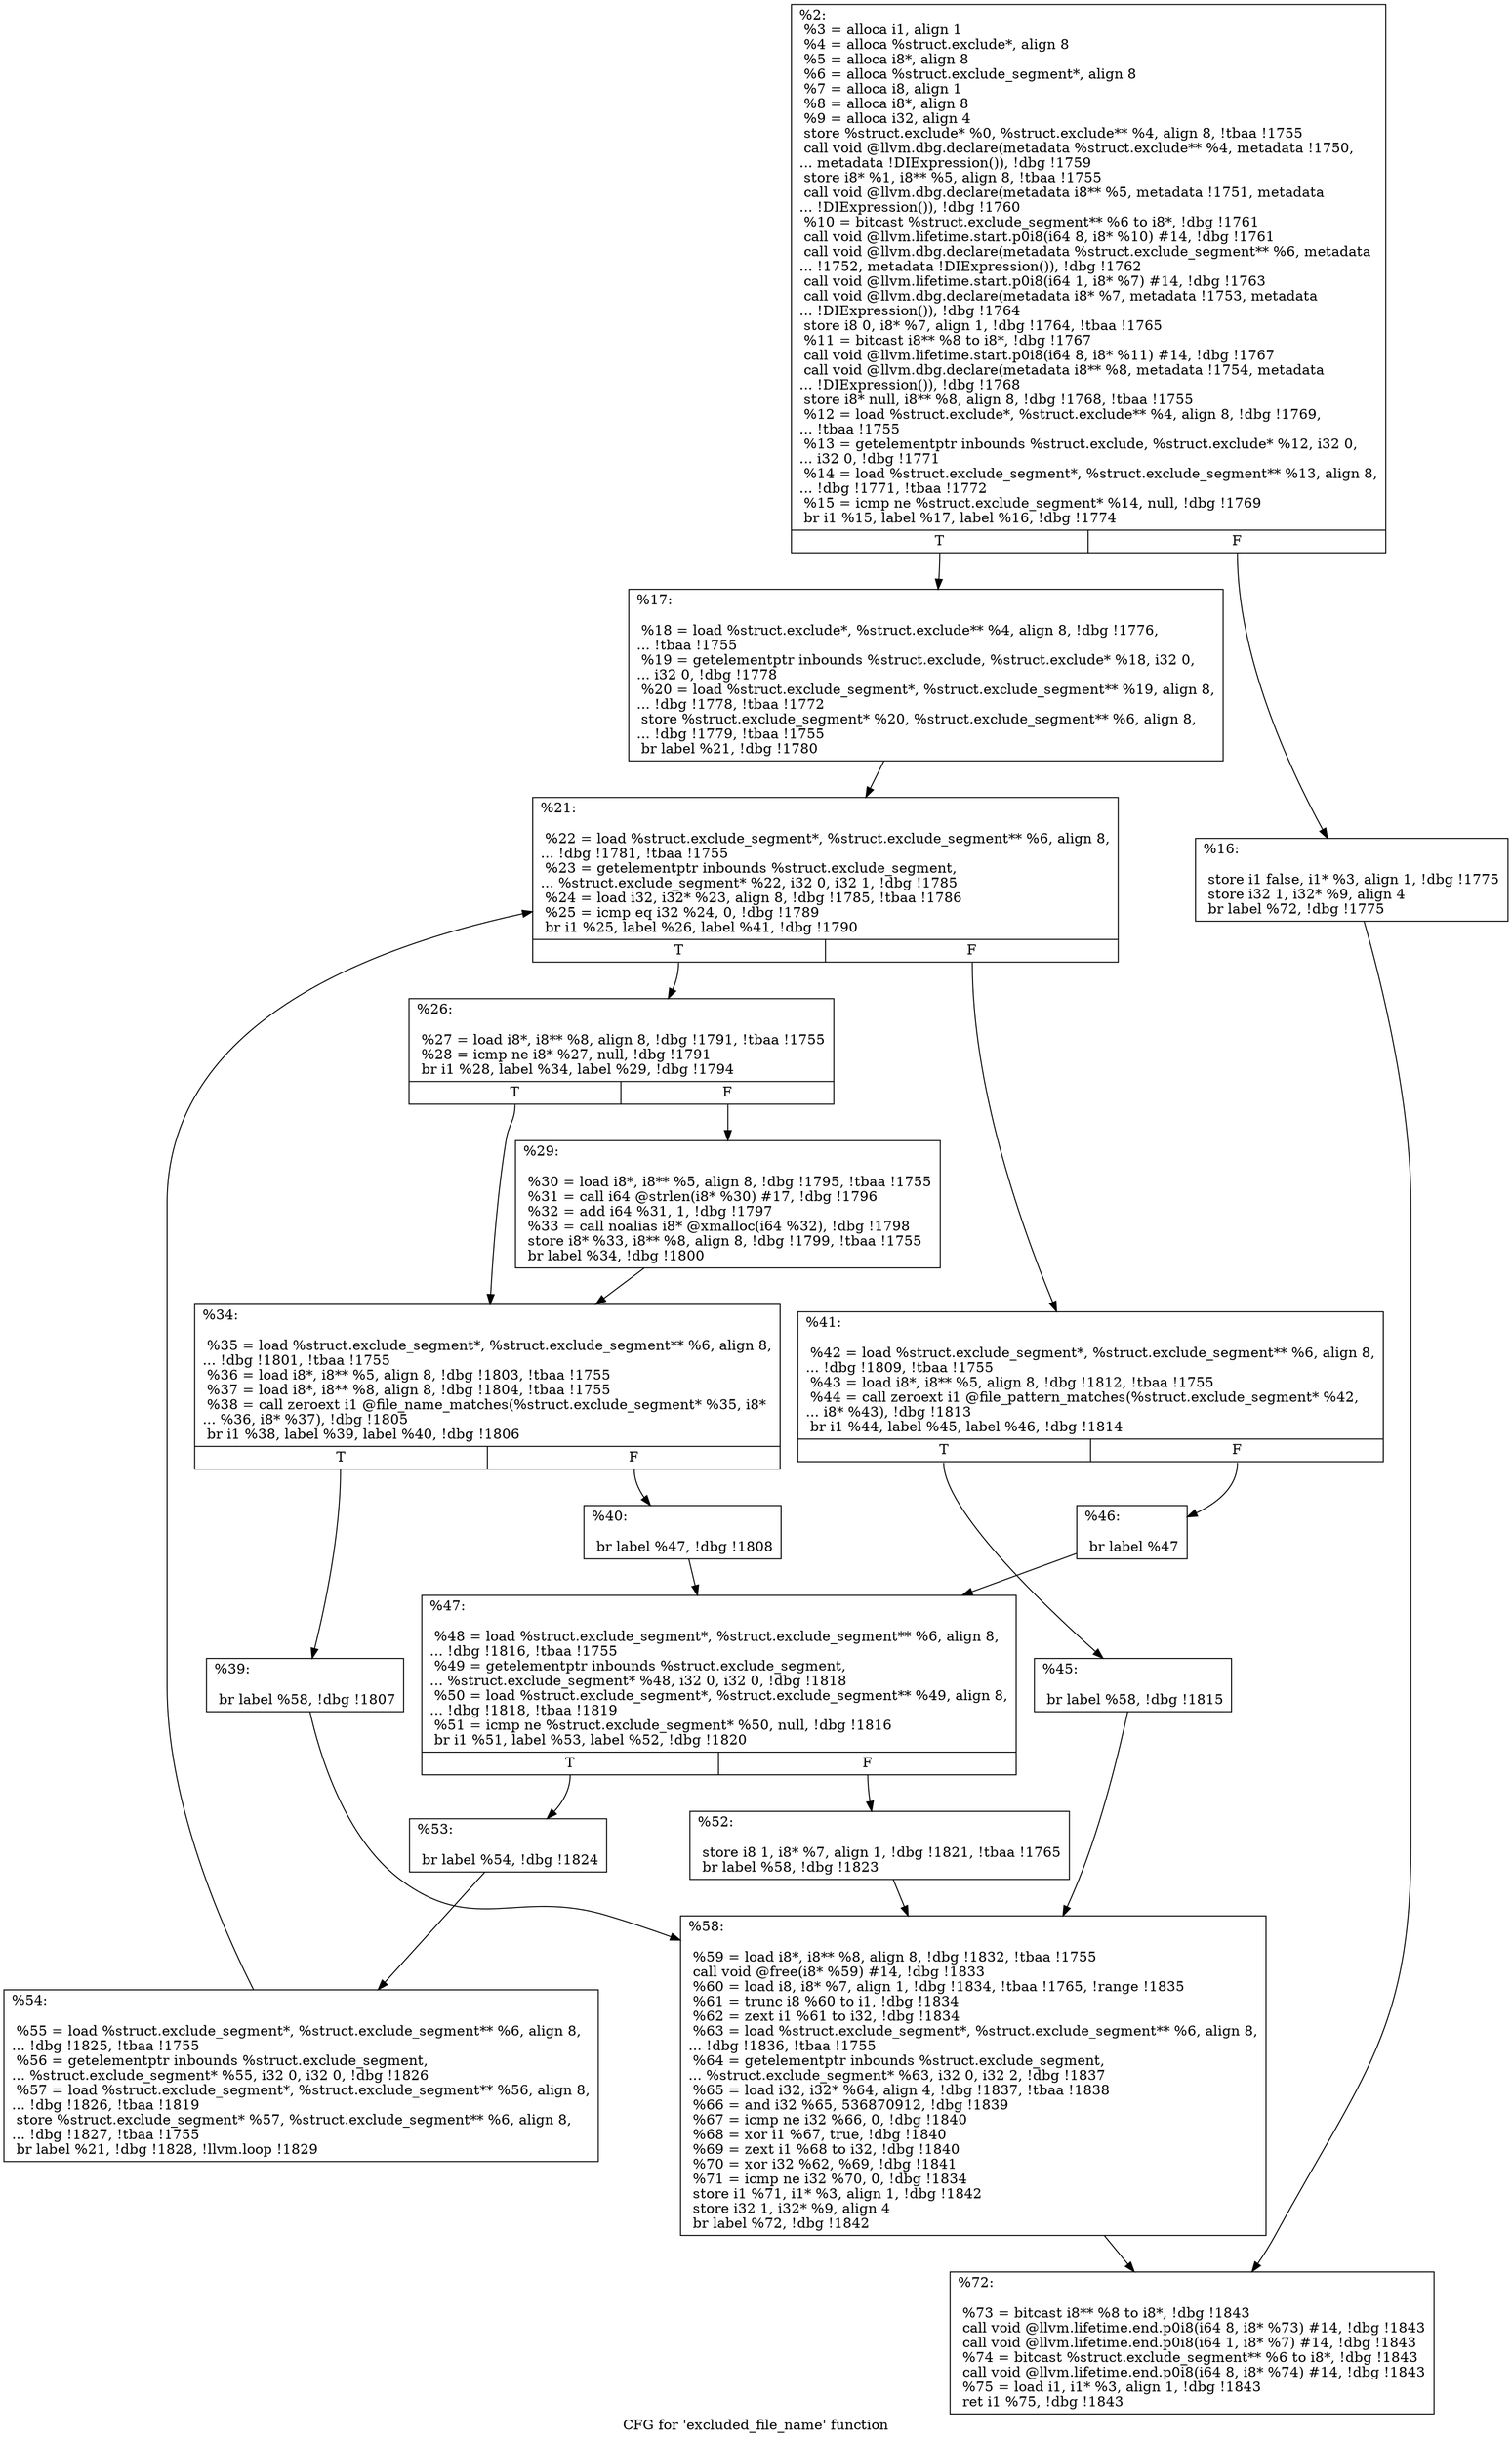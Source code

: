 digraph "CFG for 'excluded_file_name' function" {
	label="CFG for 'excluded_file_name' function";

	Node0x289d9f0 [shape=record,label="{%2:\l  %3 = alloca i1, align 1\l  %4 = alloca %struct.exclude*, align 8\l  %5 = alloca i8*, align 8\l  %6 = alloca %struct.exclude_segment*, align 8\l  %7 = alloca i8, align 1\l  %8 = alloca i8*, align 8\l  %9 = alloca i32, align 4\l  store %struct.exclude* %0, %struct.exclude** %4, align 8, !tbaa !1755\l  call void @llvm.dbg.declare(metadata %struct.exclude** %4, metadata !1750,\l... metadata !DIExpression()), !dbg !1759\l  store i8* %1, i8** %5, align 8, !tbaa !1755\l  call void @llvm.dbg.declare(metadata i8** %5, metadata !1751, metadata\l... !DIExpression()), !dbg !1760\l  %10 = bitcast %struct.exclude_segment** %6 to i8*, !dbg !1761\l  call void @llvm.lifetime.start.p0i8(i64 8, i8* %10) #14, !dbg !1761\l  call void @llvm.dbg.declare(metadata %struct.exclude_segment** %6, metadata\l... !1752, metadata !DIExpression()), !dbg !1762\l  call void @llvm.lifetime.start.p0i8(i64 1, i8* %7) #14, !dbg !1763\l  call void @llvm.dbg.declare(metadata i8* %7, metadata !1753, metadata\l... !DIExpression()), !dbg !1764\l  store i8 0, i8* %7, align 1, !dbg !1764, !tbaa !1765\l  %11 = bitcast i8** %8 to i8*, !dbg !1767\l  call void @llvm.lifetime.start.p0i8(i64 8, i8* %11) #14, !dbg !1767\l  call void @llvm.dbg.declare(metadata i8** %8, metadata !1754, metadata\l... !DIExpression()), !dbg !1768\l  store i8* null, i8** %8, align 8, !dbg !1768, !tbaa !1755\l  %12 = load %struct.exclude*, %struct.exclude** %4, align 8, !dbg !1769,\l... !tbaa !1755\l  %13 = getelementptr inbounds %struct.exclude, %struct.exclude* %12, i32 0,\l... i32 0, !dbg !1771\l  %14 = load %struct.exclude_segment*, %struct.exclude_segment** %13, align 8,\l... !dbg !1771, !tbaa !1772\l  %15 = icmp ne %struct.exclude_segment* %14, null, !dbg !1769\l  br i1 %15, label %17, label %16, !dbg !1774\l|{<s0>T|<s1>F}}"];
	Node0x289d9f0:s0 -> Node0x289db90;
	Node0x289d9f0:s1 -> Node0x289db40;
	Node0x289db40 [shape=record,label="{%16:\l\l  store i1 false, i1* %3, align 1, !dbg !1775\l  store i32 1, i32* %9, align 4\l  br label %72, !dbg !1775\l}"];
	Node0x289db40 -> Node0x289e040;
	Node0x289db90 [shape=record,label="{%17:\l\l  %18 = load %struct.exclude*, %struct.exclude** %4, align 8, !dbg !1776,\l... !tbaa !1755\l  %19 = getelementptr inbounds %struct.exclude, %struct.exclude* %18, i32 0,\l... i32 0, !dbg !1778\l  %20 = load %struct.exclude_segment*, %struct.exclude_segment** %19, align 8,\l... !dbg !1778, !tbaa !1772\l  store %struct.exclude_segment* %20, %struct.exclude_segment** %6, align 8,\l... !dbg !1779, !tbaa !1755\l  br label %21, !dbg !1780\l}"];
	Node0x289db90 -> Node0x289dbe0;
	Node0x289dbe0 [shape=record,label="{%21:\l\l  %22 = load %struct.exclude_segment*, %struct.exclude_segment** %6, align 8,\l... !dbg !1781, !tbaa !1755\l  %23 = getelementptr inbounds %struct.exclude_segment,\l... %struct.exclude_segment* %22, i32 0, i32 1, !dbg !1785\l  %24 = load i32, i32* %23, align 8, !dbg !1785, !tbaa !1786\l  %25 = icmp eq i32 %24, 0, !dbg !1789\l  br i1 %25, label %26, label %41, !dbg !1790\l|{<s0>T|<s1>F}}"];
	Node0x289dbe0:s0 -> Node0x289dc30;
	Node0x289dbe0:s1 -> Node0x289ddc0;
	Node0x289dc30 [shape=record,label="{%26:\l\l  %27 = load i8*, i8** %8, align 8, !dbg !1791, !tbaa !1755\l  %28 = icmp ne i8* %27, null, !dbg !1791\l  br i1 %28, label %34, label %29, !dbg !1794\l|{<s0>T|<s1>F}}"];
	Node0x289dc30:s0 -> Node0x289dcd0;
	Node0x289dc30:s1 -> Node0x289dc80;
	Node0x289dc80 [shape=record,label="{%29:\l\l  %30 = load i8*, i8** %5, align 8, !dbg !1795, !tbaa !1755\l  %31 = call i64 @strlen(i8* %30) #17, !dbg !1796\l  %32 = add i64 %31, 1, !dbg !1797\l  %33 = call noalias i8* @xmalloc(i64 %32), !dbg !1798\l  store i8* %33, i8** %8, align 8, !dbg !1799, !tbaa !1755\l  br label %34, !dbg !1800\l}"];
	Node0x289dc80 -> Node0x289dcd0;
	Node0x289dcd0 [shape=record,label="{%34:\l\l  %35 = load %struct.exclude_segment*, %struct.exclude_segment** %6, align 8,\l... !dbg !1801, !tbaa !1755\l  %36 = load i8*, i8** %5, align 8, !dbg !1803, !tbaa !1755\l  %37 = load i8*, i8** %8, align 8, !dbg !1804, !tbaa !1755\l  %38 = call zeroext i1 @file_name_matches(%struct.exclude_segment* %35, i8*\l... %36, i8* %37), !dbg !1805\l  br i1 %38, label %39, label %40, !dbg !1806\l|{<s0>T|<s1>F}}"];
	Node0x289dcd0:s0 -> Node0x289dd20;
	Node0x289dcd0:s1 -> Node0x289dd70;
	Node0x289dd20 [shape=record,label="{%39:\l\l  br label %58, !dbg !1807\l}"];
	Node0x289dd20 -> Node0x289dff0;
	Node0x289dd70 [shape=record,label="{%40:\l\l  br label %47, !dbg !1808\l}"];
	Node0x289dd70 -> Node0x289deb0;
	Node0x289ddc0 [shape=record,label="{%41:\l\l  %42 = load %struct.exclude_segment*, %struct.exclude_segment** %6, align 8,\l... !dbg !1809, !tbaa !1755\l  %43 = load i8*, i8** %5, align 8, !dbg !1812, !tbaa !1755\l  %44 = call zeroext i1 @file_pattern_matches(%struct.exclude_segment* %42,\l... i8* %43), !dbg !1813\l  br i1 %44, label %45, label %46, !dbg !1814\l|{<s0>T|<s1>F}}"];
	Node0x289ddc0:s0 -> Node0x289de10;
	Node0x289ddc0:s1 -> Node0x289de60;
	Node0x289de10 [shape=record,label="{%45:\l\l  br label %58, !dbg !1815\l}"];
	Node0x289de10 -> Node0x289dff0;
	Node0x289de60 [shape=record,label="{%46:\l\l  br label %47\l}"];
	Node0x289de60 -> Node0x289deb0;
	Node0x289deb0 [shape=record,label="{%47:\l\l  %48 = load %struct.exclude_segment*, %struct.exclude_segment** %6, align 8,\l... !dbg !1816, !tbaa !1755\l  %49 = getelementptr inbounds %struct.exclude_segment,\l... %struct.exclude_segment* %48, i32 0, i32 0, !dbg !1818\l  %50 = load %struct.exclude_segment*, %struct.exclude_segment** %49, align 8,\l... !dbg !1818, !tbaa !1819\l  %51 = icmp ne %struct.exclude_segment* %50, null, !dbg !1816\l  br i1 %51, label %53, label %52, !dbg !1820\l|{<s0>T|<s1>F}}"];
	Node0x289deb0:s0 -> Node0x289df50;
	Node0x289deb0:s1 -> Node0x289df00;
	Node0x289df00 [shape=record,label="{%52:\l\l  store i8 1, i8* %7, align 1, !dbg !1821, !tbaa !1765\l  br label %58, !dbg !1823\l}"];
	Node0x289df00 -> Node0x289dff0;
	Node0x289df50 [shape=record,label="{%53:\l\l  br label %54, !dbg !1824\l}"];
	Node0x289df50 -> Node0x289dfa0;
	Node0x289dfa0 [shape=record,label="{%54:\l\l  %55 = load %struct.exclude_segment*, %struct.exclude_segment** %6, align 8,\l... !dbg !1825, !tbaa !1755\l  %56 = getelementptr inbounds %struct.exclude_segment,\l... %struct.exclude_segment* %55, i32 0, i32 0, !dbg !1826\l  %57 = load %struct.exclude_segment*, %struct.exclude_segment** %56, align 8,\l... !dbg !1826, !tbaa !1819\l  store %struct.exclude_segment* %57, %struct.exclude_segment** %6, align 8,\l... !dbg !1827, !tbaa !1755\l  br label %21, !dbg !1828, !llvm.loop !1829\l}"];
	Node0x289dfa0 -> Node0x289dbe0;
	Node0x289dff0 [shape=record,label="{%58:\l\l  %59 = load i8*, i8** %8, align 8, !dbg !1832, !tbaa !1755\l  call void @free(i8* %59) #14, !dbg !1833\l  %60 = load i8, i8* %7, align 1, !dbg !1834, !tbaa !1765, !range !1835\l  %61 = trunc i8 %60 to i1, !dbg !1834\l  %62 = zext i1 %61 to i32, !dbg !1834\l  %63 = load %struct.exclude_segment*, %struct.exclude_segment** %6, align 8,\l... !dbg !1836, !tbaa !1755\l  %64 = getelementptr inbounds %struct.exclude_segment,\l... %struct.exclude_segment* %63, i32 0, i32 2, !dbg !1837\l  %65 = load i32, i32* %64, align 4, !dbg !1837, !tbaa !1838\l  %66 = and i32 %65, 536870912, !dbg !1839\l  %67 = icmp ne i32 %66, 0, !dbg !1840\l  %68 = xor i1 %67, true, !dbg !1840\l  %69 = zext i1 %68 to i32, !dbg !1840\l  %70 = xor i32 %62, %69, !dbg !1841\l  %71 = icmp ne i32 %70, 0, !dbg !1834\l  store i1 %71, i1* %3, align 1, !dbg !1842\l  store i32 1, i32* %9, align 4\l  br label %72, !dbg !1842\l}"];
	Node0x289dff0 -> Node0x289e040;
	Node0x289e040 [shape=record,label="{%72:\l\l  %73 = bitcast i8** %8 to i8*, !dbg !1843\l  call void @llvm.lifetime.end.p0i8(i64 8, i8* %73) #14, !dbg !1843\l  call void @llvm.lifetime.end.p0i8(i64 1, i8* %7) #14, !dbg !1843\l  %74 = bitcast %struct.exclude_segment** %6 to i8*, !dbg !1843\l  call void @llvm.lifetime.end.p0i8(i64 8, i8* %74) #14, !dbg !1843\l  %75 = load i1, i1* %3, align 1, !dbg !1843\l  ret i1 %75, !dbg !1843\l}"];
}
